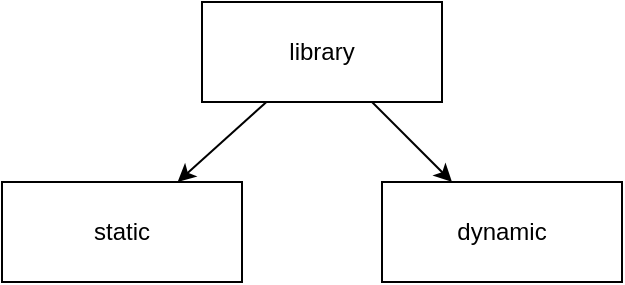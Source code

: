 <mxfile>
    <diagram id="VH9sNHCZQmwt1Y-kSfcR" name="Page-1">
        <mxGraphModel dx="821" dy="521" grid="1" gridSize="10" guides="1" tooltips="1" connect="1" arrows="1" fold="1" page="1" pageScale="1" pageWidth="850" pageHeight="1100" math="0" shadow="0">
            <root>
                <mxCell id="0"/>
                <mxCell id="1" parent="0"/>
                <mxCell id="5" style="edgeStyle=none;html=1;" edge="1" parent="1" source="2" target="3">
                    <mxGeometry relative="1" as="geometry"/>
                </mxCell>
                <mxCell id="6" style="edgeStyle=none;html=1;" edge="1" parent="1" source="2" target="4">
                    <mxGeometry relative="1" as="geometry"/>
                </mxCell>
                <mxCell id="2" value="library" style="rounded=0;whiteSpace=wrap;html=1;" vertex="1" parent="1">
                    <mxGeometry x="190" y="150" width="120" height="50" as="geometry"/>
                </mxCell>
                <mxCell id="3" value="static" style="rounded=0;whiteSpace=wrap;html=1;" vertex="1" parent="1">
                    <mxGeometry x="90" y="240" width="120" height="50" as="geometry"/>
                </mxCell>
                <mxCell id="4" value="dynamic" style="rounded=0;whiteSpace=wrap;html=1;" vertex="1" parent="1">
                    <mxGeometry x="280" y="240" width="120" height="50" as="geometry"/>
                </mxCell>
            </root>
        </mxGraphModel>
    </diagram>
</mxfile>